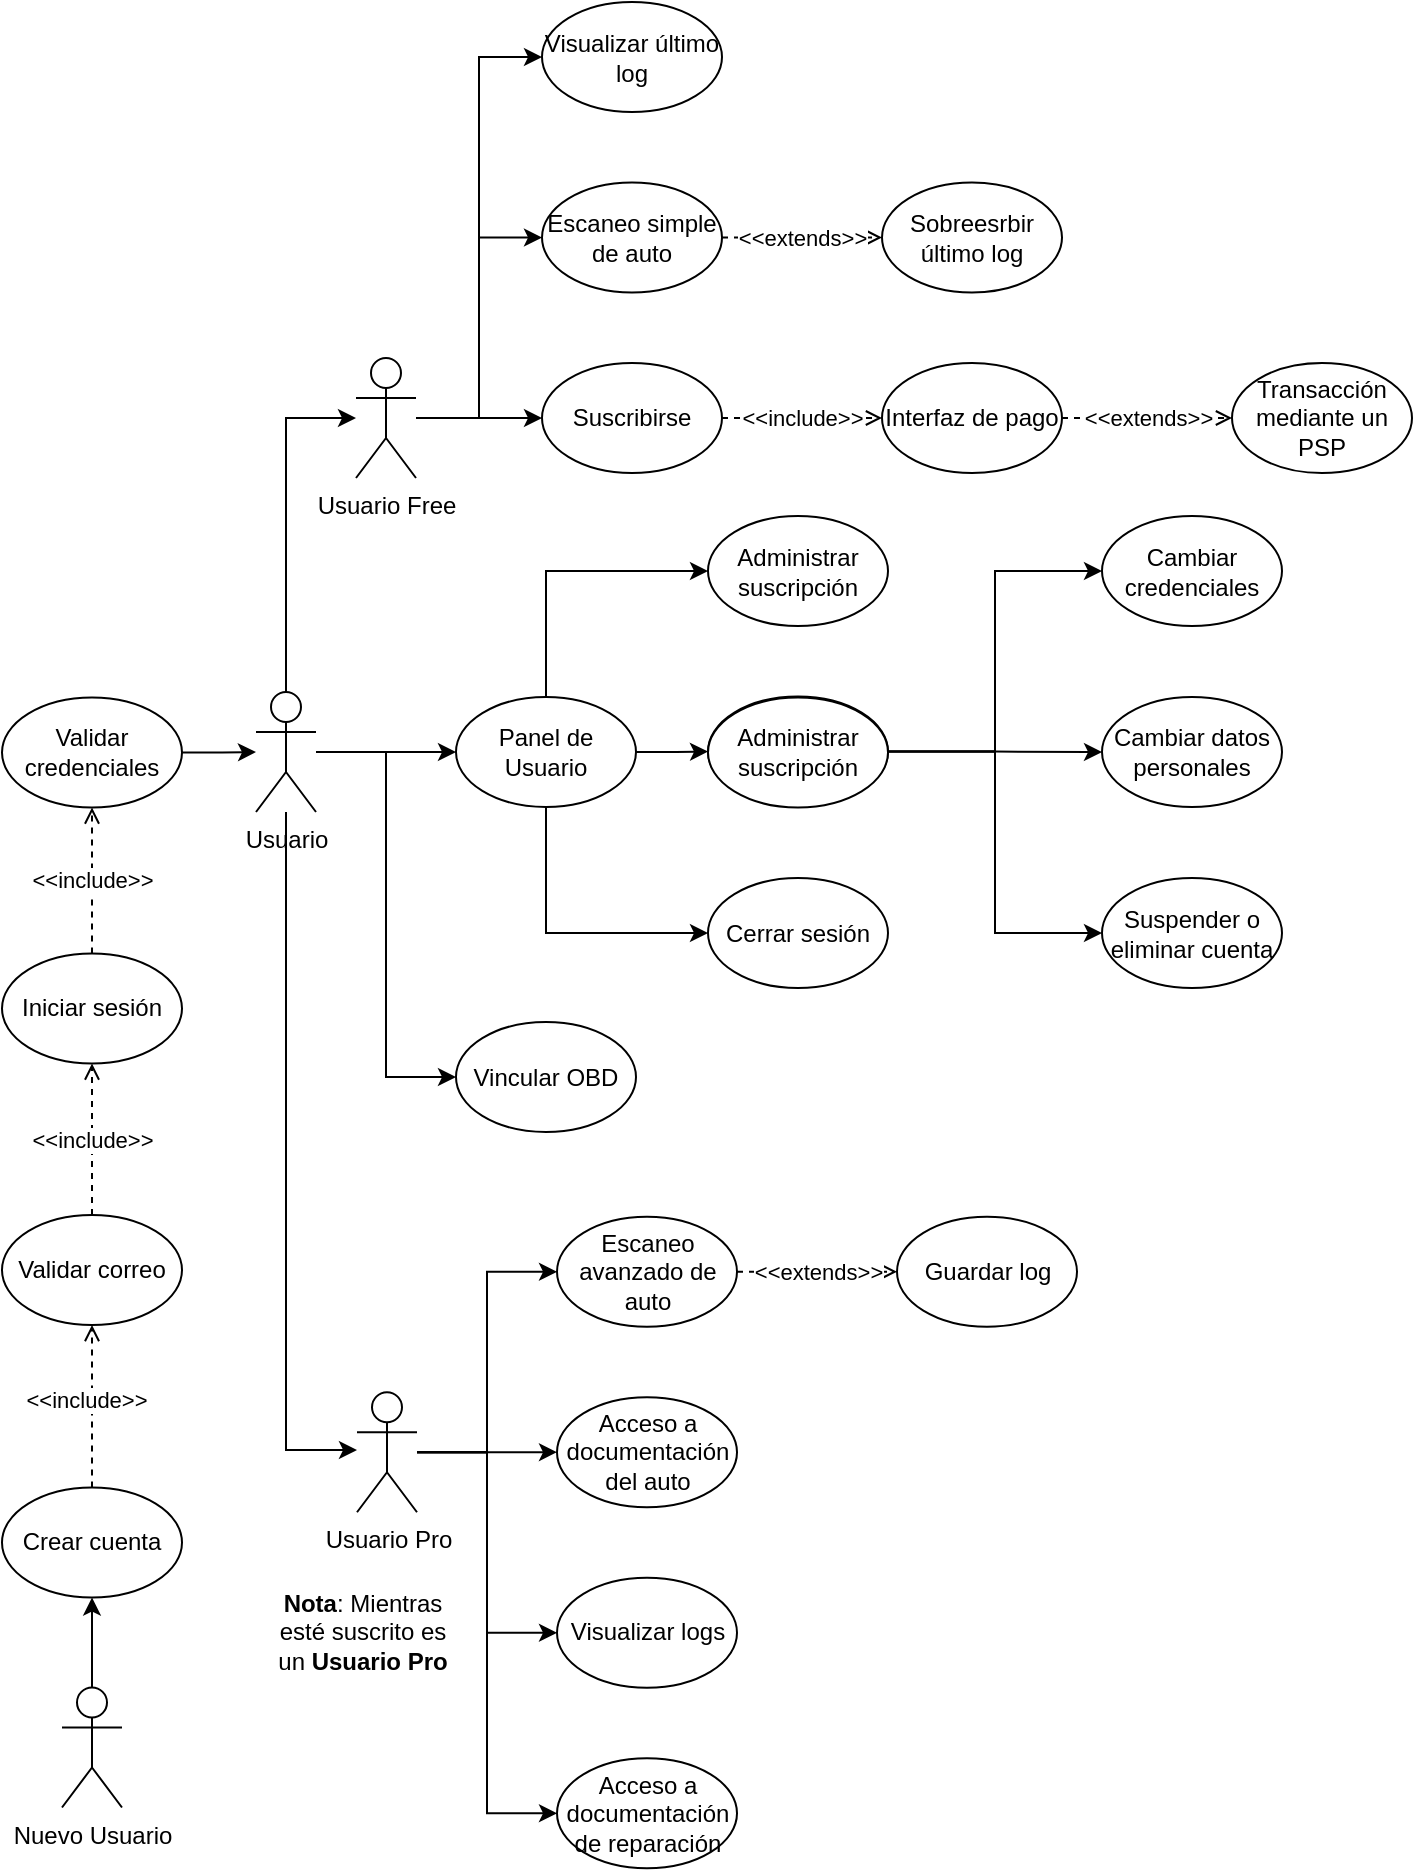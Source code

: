 <mxfile version="26.1.1">
  <diagram name="Página-1" id="Q3MQK9eLE-fshYRaL-MQ">
    <mxGraphModel dx="1687" dy="1039" grid="1" gridSize="10" guides="1" tooltips="1" connect="1" arrows="1" fold="1" page="1" pageScale="1" pageWidth="827" pageHeight="1169" math="0" shadow="0">
      <root>
        <mxCell id="Eu2buTDhop-BOXAHw6NF-0" />
        <mxCell id="Eu2buTDhop-BOXAHw6NF-1" parent="Eu2buTDhop-BOXAHw6NF-0" />
        <mxCell id="FxOBrhLwrqE8u3frzXRH-1" value="" style="edgeStyle=orthogonalEdgeStyle;rounded=0;orthogonalLoop=1;jettySize=auto;html=1;" edge="1" parent="Eu2buTDhop-BOXAHw6NF-1" source="0c--Cq4GU_85b215walp-0" target="0c--Cq4GU_85b215walp-5">
          <mxGeometry relative="1" as="geometry" />
        </mxCell>
        <mxCell id="0c--Cq4GU_85b215walp-0" value="Nuevo Usuario" style="shape=umlActor;verticalLabelPosition=bottom;verticalAlign=top;html=1;outlineConnect=0;" parent="Eu2buTDhop-BOXAHw6NF-1" vertex="1">
          <mxGeometry x="91" y="960.75" width="30" height="60" as="geometry" />
        </mxCell>
        <mxCell id="PGBivgjFUVnGUzISr3lj-24" value="" style="edgeStyle=orthogonalEdgeStyle;rounded=0;orthogonalLoop=1;jettySize=auto;html=1;endArrow=open;endFill=0;dashed=1;" parent="Eu2buTDhop-BOXAHw6NF-1" source="0c--Cq4GU_85b215walp-5" target="PGBivgjFUVnGUzISr3lj-23" edge="1">
          <mxGeometry relative="1" as="geometry" />
        </mxCell>
        <mxCell id="Zx6hecj8KnLb3RLoXehq-21" value="&amp;lt;&amp;lt;include&amp;gt;&amp;gt;" style="edgeLabel;html=1;align=center;verticalAlign=middle;resizable=0;points=[];" parent="PGBivgjFUVnGUzISr3lj-24" vertex="1" connectable="0">
          <mxGeometry x="0.086" y="3" relative="1" as="geometry">
            <mxPoint as="offset" />
          </mxGeometry>
        </mxCell>
        <mxCell id="0c--Cq4GU_85b215walp-5" value="Crear cuenta" style="ellipse;whiteSpace=wrap;html=1;verticalAlign=middle;align=center;" parent="Eu2buTDhop-BOXAHw6NF-1" vertex="1">
          <mxGeometry x="61" y="860.75" width="90" height="55" as="geometry" />
        </mxCell>
        <mxCell id="PGBivgjFUVnGUzISr3lj-27" value="" style="edgeStyle=orthogonalEdgeStyle;rounded=0;orthogonalLoop=1;jettySize=auto;html=1;" parent="Eu2buTDhop-BOXAHw6NF-1" source="0c--Cq4GU_85b215walp-8" target="PGBivgjFUVnGUzISr3lj-26" edge="1">
          <mxGeometry relative="1" as="geometry" />
        </mxCell>
        <mxCell id="FOF1v3PpUxI2e4EAYbOa-0" style="edgeStyle=orthogonalEdgeStyle;rounded=0;orthogonalLoop=1;jettySize=auto;html=1;" edge="1" parent="Eu2buTDhop-BOXAHw6NF-1" source="0c--Cq4GU_85b215walp-8" target="OOl-vy_Rv231ugWlE8C7-25">
          <mxGeometry relative="1" as="geometry">
            <Array as="points">
              <mxPoint x="203" y="842" />
            </Array>
          </mxGeometry>
        </mxCell>
        <mxCell id="PZUz55KVWgFlduf5BW3K-3" style="edgeStyle=orthogonalEdgeStyle;rounded=0;orthogonalLoop=1;jettySize=auto;html=1;exitX=0.5;exitY=0;exitDx=0;exitDy=0;exitPerimeter=0;" edge="1" parent="Eu2buTDhop-BOXAHw6NF-1" source="0c--Cq4GU_85b215walp-8" target="PZUz55KVWgFlduf5BW3K-1">
          <mxGeometry relative="1" as="geometry">
            <Array as="points">
              <mxPoint x="203" y="326" />
            </Array>
          </mxGeometry>
        </mxCell>
        <mxCell id="PZUz55KVWgFlduf5BW3K-21" style="edgeStyle=orthogonalEdgeStyle;rounded=0;orthogonalLoop=1;jettySize=auto;html=1;entryX=0;entryY=0.5;entryDx=0;entryDy=0;" edge="1" parent="Eu2buTDhop-BOXAHw6NF-1" source="0c--Cq4GU_85b215walp-8" target="PZUz55KVWgFlduf5BW3K-20">
          <mxGeometry relative="1" as="geometry" />
        </mxCell>
        <mxCell id="0c--Cq4GU_85b215walp-8" value="Usuario" style="shape=umlActor;verticalLabelPosition=bottom;verticalAlign=top;html=1;outlineConnect=0;" parent="Eu2buTDhop-BOXAHw6NF-1" vertex="1">
          <mxGeometry x="188" y="463" width="30" height="60" as="geometry" />
        </mxCell>
        <mxCell id="FxOBrhLwrqE8u3frzXRH-4" value="&amp;lt;&amp;lt;include&amp;gt;&amp;gt;" style="edgeStyle=orthogonalEdgeStyle;rounded=0;orthogonalLoop=1;jettySize=auto;html=1;endArrow=open;endFill=0;dashed=1;" edge="1" parent="Eu2buTDhop-BOXAHw6NF-1" source="PGBivgjFUVnGUzISr3lj-23" target="FxOBrhLwrqE8u3frzXRH-3">
          <mxGeometry relative="1" as="geometry" />
        </mxCell>
        <mxCell id="PGBivgjFUVnGUzISr3lj-23" value="Validar correo" style="ellipse;whiteSpace=wrap;html=1;verticalAlign=middle;align=center;" parent="Eu2buTDhop-BOXAHw6NF-1" vertex="1">
          <mxGeometry x="61" y="724.5" width="90" height="55" as="geometry" />
        </mxCell>
        <mxCell id="FxOBrhLwrqE8u3frzXRH-19" style="edgeStyle=orthogonalEdgeStyle;rounded=0;orthogonalLoop=1;jettySize=auto;html=1;exitX=0.5;exitY=0;exitDx=0;exitDy=0;entryX=0;entryY=0.5;entryDx=0;entryDy=0;" edge="1" parent="Eu2buTDhop-BOXAHw6NF-1" source="PGBivgjFUVnGUzISr3lj-26" target="FxOBrhLwrqE8u3frzXRH-12">
          <mxGeometry relative="1" as="geometry" />
        </mxCell>
        <mxCell id="FxOBrhLwrqE8u3frzXRH-20" value="" style="edgeStyle=orthogonalEdgeStyle;rounded=0;orthogonalLoop=1;jettySize=auto;html=1;" edge="1" parent="Eu2buTDhop-BOXAHw6NF-1" source="PGBivgjFUVnGUzISr3lj-26" target="PGBivgjFUVnGUzISr3lj-28">
          <mxGeometry relative="1" as="geometry" />
        </mxCell>
        <mxCell id="OOl-vy_Rv231ugWlE8C7-12" style="edgeStyle=orthogonalEdgeStyle;rounded=0;orthogonalLoop=1;jettySize=auto;html=1;exitX=0.5;exitY=1;exitDx=0;exitDy=0;entryX=0;entryY=0.5;entryDx=0;entryDy=0;" edge="1" parent="Eu2buTDhop-BOXAHw6NF-1" source="PGBivgjFUVnGUzISr3lj-26" target="OOl-vy_Rv231ugWlE8C7-6">
          <mxGeometry relative="1" as="geometry" />
        </mxCell>
        <mxCell id="PGBivgjFUVnGUzISr3lj-26" value="Panel de Usuario" style="ellipse;whiteSpace=wrap;html=1;verticalAlign=middle;align=center;" parent="Eu2buTDhop-BOXAHw6NF-1" vertex="1">
          <mxGeometry x="288" y="465.5" width="90" height="55" as="geometry" />
        </mxCell>
        <mxCell id="FxOBrhLwrqE8u3frzXRH-29" style="edgeStyle=orthogonalEdgeStyle;rounded=0;orthogonalLoop=1;jettySize=auto;html=1;exitX=1;exitY=0.5;exitDx=0;exitDy=0;entryX=0;entryY=0.5;entryDx=0;entryDy=0;" edge="1" parent="Eu2buTDhop-BOXAHw6NF-1" source="PGBivgjFUVnGUzISr3lj-28" target="FxOBrhLwrqE8u3frzXRH-16">
          <mxGeometry relative="1" as="geometry" />
        </mxCell>
        <mxCell id="OOl-vy_Rv231ugWlE8C7-4" style="edgeStyle=orthogonalEdgeStyle;rounded=0;orthogonalLoop=1;jettySize=auto;html=1;exitX=1;exitY=0.5;exitDx=0;exitDy=0;entryX=0;entryY=0.5;entryDx=0;entryDy=0;" edge="1" parent="Eu2buTDhop-BOXAHw6NF-1" source="PGBivgjFUVnGUzISr3lj-28" target="FxOBrhLwrqE8u3frzXRH-18">
          <mxGeometry relative="1" as="geometry" />
        </mxCell>
        <mxCell id="OOl-vy_Rv231ugWlE8C7-5" style="edgeStyle=orthogonalEdgeStyle;rounded=0;orthogonalLoop=1;jettySize=auto;html=1;exitX=1;exitY=0.5;exitDx=0;exitDy=0;entryX=0;entryY=0.5;entryDx=0;entryDy=0;" edge="1" parent="Eu2buTDhop-BOXAHw6NF-1" source="PGBivgjFUVnGUzISr3lj-28" target="FxOBrhLwrqE8u3frzXRH-17">
          <mxGeometry relative="1" as="geometry" />
        </mxCell>
        <mxCell id="PGBivgjFUVnGUzISr3lj-28" value="Administrar cuenta" style="ellipse;whiteSpace=wrap;html=1;verticalAlign=middle;align=center;" parent="Eu2buTDhop-BOXAHw6NF-1" vertex="1">
          <mxGeometry x="414" y="465.25" width="90" height="55" as="geometry" />
        </mxCell>
        <mxCell id="FxOBrhLwrqE8u3frzXRH-6" value="&amp;lt;&amp;lt;include&amp;gt;&amp;gt;" style="edgeStyle=orthogonalEdgeStyle;rounded=0;orthogonalLoop=1;jettySize=auto;html=1;dashed=1;endArrow=open;endFill=0;" edge="1" parent="Eu2buTDhop-BOXAHw6NF-1" source="FxOBrhLwrqE8u3frzXRH-3" target="FxOBrhLwrqE8u3frzXRH-5">
          <mxGeometry relative="1" as="geometry" />
        </mxCell>
        <mxCell id="FxOBrhLwrqE8u3frzXRH-3" value="Iniciar sesión" style="ellipse;whiteSpace=wrap;html=1;verticalAlign=middle;align=center;" vertex="1" parent="Eu2buTDhop-BOXAHw6NF-1">
          <mxGeometry x="61" y="593.75" width="90" height="55" as="geometry" />
        </mxCell>
        <mxCell id="FxOBrhLwrqE8u3frzXRH-8" value="" style="edgeStyle=orthogonalEdgeStyle;rounded=0;orthogonalLoop=1;jettySize=auto;html=1;" edge="1" parent="Eu2buTDhop-BOXAHw6NF-1" source="FxOBrhLwrqE8u3frzXRH-5" target="0c--Cq4GU_85b215walp-8">
          <mxGeometry relative="1" as="geometry" />
        </mxCell>
        <mxCell id="FxOBrhLwrqE8u3frzXRH-5" value="Validar credenciales" style="ellipse;whiteSpace=wrap;html=1;verticalAlign=middle;align=center;" vertex="1" parent="Eu2buTDhop-BOXAHw6NF-1">
          <mxGeometry x="61" y="465.75" width="90" height="55" as="geometry" />
        </mxCell>
        <mxCell id="FxOBrhLwrqE8u3frzXRH-12" value="Administrar suscripción" style="ellipse;whiteSpace=wrap;html=1;verticalAlign=middle;align=center;" vertex="1" parent="Eu2buTDhop-BOXAHw6NF-1">
          <mxGeometry x="414" y="375" width="90" height="55" as="geometry" />
        </mxCell>
        <mxCell id="FxOBrhLwrqE8u3frzXRH-16" value="Cambiar datos personales" style="ellipse;whiteSpace=wrap;html=1;verticalAlign=middle;align=center;" vertex="1" parent="Eu2buTDhop-BOXAHw6NF-1">
          <mxGeometry x="611" y="465.5" width="90" height="55" as="geometry" />
        </mxCell>
        <mxCell id="FxOBrhLwrqE8u3frzXRH-17" value="Suspender o eliminar cuenta" style="ellipse;whiteSpace=wrap;html=1;verticalAlign=middle;align=center;" vertex="1" parent="Eu2buTDhop-BOXAHw6NF-1">
          <mxGeometry x="611" y="556" width="90" height="55" as="geometry" />
        </mxCell>
        <mxCell id="FxOBrhLwrqE8u3frzXRH-18" value="Cambiar credenciales" style="ellipse;whiteSpace=wrap;html=1;verticalAlign=middle;align=center;" vertex="1" parent="Eu2buTDhop-BOXAHw6NF-1">
          <mxGeometry x="611" y="375" width="90" height="55" as="geometry" />
        </mxCell>
        <mxCell id="OOl-vy_Rv231ugWlE8C7-6" value="Cerrar sesión" style="ellipse;whiteSpace=wrap;html=1;verticalAlign=middle;align=center;" vertex="1" parent="Eu2buTDhop-BOXAHw6NF-1">
          <mxGeometry x="414" y="556" width="90" height="55" as="geometry" />
        </mxCell>
        <mxCell id="zb8XC5cefl4lRcinkE6G-12" value="" style="edgeStyle=orthogonalEdgeStyle;rounded=0;orthogonalLoop=1;jettySize=auto;html=1;" edge="1" parent="Eu2buTDhop-BOXAHw6NF-1" source="OOl-vy_Rv231ugWlE8C7-25" target="zb8XC5cefl4lRcinkE6G-4">
          <mxGeometry relative="1" as="geometry">
            <Array as="points">
              <mxPoint x="328.5" y="842.88" />
              <mxPoint x="328.5" y="842.88" />
            </Array>
          </mxGeometry>
        </mxCell>
        <mxCell id="zb8XC5cefl4lRcinkE6G-13" style="edgeStyle=orthogonalEdgeStyle;rounded=0;orthogonalLoop=1;jettySize=auto;html=1;entryX=0;entryY=0.5;entryDx=0;entryDy=0;" edge="1" parent="Eu2buTDhop-BOXAHw6NF-1" source="OOl-vy_Rv231ugWlE8C7-25" target="PZUz55KVWgFlduf5BW3K-22">
          <mxGeometry relative="1" as="geometry" />
        </mxCell>
        <mxCell id="zb8XC5cefl4lRcinkE6G-14" style="edgeStyle=orthogonalEdgeStyle;rounded=0;orthogonalLoop=1;jettySize=auto;html=1;entryX=0;entryY=0.5;entryDx=0;entryDy=0;" edge="1" parent="Eu2buTDhop-BOXAHw6NF-1" source="OOl-vy_Rv231ugWlE8C7-25" target="zb8XC5cefl4lRcinkE6G-11">
          <mxGeometry relative="1" as="geometry" />
        </mxCell>
        <mxCell id="zb8XC5cefl4lRcinkE6G-15" style="edgeStyle=orthogonalEdgeStyle;rounded=0;orthogonalLoop=1;jettySize=auto;html=1;entryX=0;entryY=0.5;entryDx=0;entryDy=0;" edge="1" parent="Eu2buTDhop-BOXAHw6NF-1" source="OOl-vy_Rv231ugWlE8C7-25" target="zb8XC5cefl4lRcinkE6G-8">
          <mxGeometry relative="1" as="geometry" />
        </mxCell>
        <mxCell id="OOl-vy_Rv231ugWlE8C7-25" value="Usuario Pro" style="shape=umlActor;verticalLabelPosition=bottom;verticalAlign=top;html=1;outlineConnect=0;" vertex="1" parent="Eu2buTDhop-BOXAHw6NF-1">
          <mxGeometry x="238.5" y="813.13" width="30" height="60" as="geometry" />
        </mxCell>
        <mxCell id="PZUz55KVWgFlduf5BW3K-0" value="&lt;b&gt;Nota&lt;/b&gt;: Mientras esté suscrito es un &lt;b&gt;Usuario Pro&lt;/b&gt;" style="text;html=1;align=center;verticalAlign=middle;whiteSpace=wrap;rounded=0;" vertex="1" parent="Eu2buTDhop-BOXAHw6NF-1">
          <mxGeometry x="195" y="913.13" width="93" height="40.5" as="geometry" />
        </mxCell>
        <mxCell id="PZUz55KVWgFlduf5BW3K-9" style="edgeStyle=orthogonalEdgeStyle;rounded=0;orthogonalLoop=1;jettySize=auto;html=1;entryX=0;entryY=0.5;entryDx=0;entryDy=0;" edge="1" parent="Eu2buTDhop-BOXAHw6NF-1" source="PZUz55KVWgFlduf5BW3K-1" target="PZUz55KVWgFlduf5BW3K-5">
          <mxGeometry relative="1" as="geometry" />
        </mxCell>
        <mxCell id="PZUz55KVWgFlduf5BW3K-12" style="edgeStyle=orthogonalEdgeStyle;rounded=0;orthogonalLoop=1;jettySize=auto;html=1;entryX=0;entryY=0.5;entryDx=0;entryDy=0;" edge="1" parent="Eu2buTDhop-BOXAHw6NF-1" source="PZUz55KVWgFlduf5BW3K-1" target="PZUz55KVWgFlduf5BW3K-11">
          <mxGeometry relative="1" as="geometry" />
        </mxCell>
        <mxCell id="PZUz55KVWgFlduf5BW3K-19" style="edgeStyle=orthogonalEdgeStyle;rounded=0;orthogonalLoop=1;jettySize=auto;html=1;entryX=0;entryY=0.5;entryDx=0;entryDy=0;" edge="1" parent="Eu2buTDhop-BOXAHw6NF-1" source="PZUz55KVWgFlduf5BW3K-1" target="PZUz55KVWgFlduf5BW3K-18">
          <mxGeometry relative="1" as="geometry" />
        </mxCell>
        <mxCell id="PZUz55KVWgFlduf5BW3K-1" value="Usuario Free" style="shape=umlActor;verticalLabelPosition=bottom;verticalAlign=top;html=1;outlineConnect=0;" vertex="1" parent="Eu2buTDhop-BOXAHw6NF-1">
          <mxGeometry x="238" y="296" width="30" height="60" as="geometry" />
        </mxCell>
        <mxCell id="PZUz55KVWgFlduf5BW3K-4" value="&amp;lt;&amp;lt;include&amp;gt;&amp;gt;" style="edgeStyle=orthogonalEdgeStyle;rounded=0;orthogonalLoop=1;jettySize=auto;html=1;dashed=1;endArrow=open;endFill=0;" edge="1" parent="Eu2buTDhop-BOXAHw6NF-1" source="PZUz55KVWgFlduf5BW3K-5" target="PZUz55KVWgFlduf5BW3K-7">
          <mxGeometry relative="1" as="geometry" />
        </mxCell>
        <mxCell id="PZUz55KVWgFlduf5BW3K-5" value="Suscribirse" style="ellipse;whiteSpace=wrap;html=1;verticalAlign=middle;align=center;" vertex="1" parent="Eu2buTDhop-BOXAHw6NF-1">
          <mxGeometry x="331" y="298.5" width="90" height="55" as="geometry" />
        </mxCell>
        <mxCell id="PZUz55KVWgFlduf5BW3K-6" value="&amp;lt;&amp;lt;extends&amp;gt;&amp;gt;" style="edgeStyle=orthogonalEdgeStyle;rounded=0;orthogonalLoop=1;jettySize=auto;html=1;endArrow=open;endFill=0;dashed=1;" edge="1" parent="Eu2buTDhop-BOXAHw6NF-1" source="PZUz55KVWgFlduf5BW3K-7" target="PZUz55KVWgFlduf5BW3K-8">
          <mxGeometry relative="1" as="geometry" />
        </mxCell>
        <mxCell id="PZUz55KVWgFlduf5BW3K-7" value="Interfaz de pago" style="ellipse;whiteSpace=wrap;html=1;verticalAlign=middle;align=center;" vertex="1" parent="Eu2buTDhop-BOXAHw6NF-1">
          <mxGeometry x="501" y="298.5" width="90" height="55" as="geometry" />
        </mxCell>
        <mxCell id="PZUz55KVWgFlduf5BW3K-8" value="Transacción mediante un PSP" style="ellipse;whiteSpace=wrap;html=1;verticalAlign=middle;align=center;" vertex="1" parent="Eu2buTDhop-BOXAHw6NF-1">
          <mxGeometry x="676" y="298.5" width="90" height="55" as="geometry" />
        </mxCell>
        <mxCell id="zb8XC5cefl4lRcinkE6G-21" value="&amp;lt;&amp;lt;extends&amp;gt;&amp;gt;" style="edgeStyle=orthogonalEdgeStyle;rounded=0;orthogonalLoop=1;jettySize=auto;html=1;dashed=1;endArrow=open;endFill=0;" edge="1" parent="Eu2buTDhop-BOXAHw6NF-1" source="PZUz55KVWgFlduf5BW3K-11" target="zb8XC5cefl4lRcinkE6G-20">
          <mxGeometry relative="1" as="geometry" />
        </mxCell>
        <mxCell id="PZUz55KVWgFlduf5BW3K-11" value="Escaneo simple de auto" style="ellipse;whiteSpace=wrap;html=1;verticalAlign=middle;align=center;" vertex="1" parent="Eu2buTDhop-BOXAHw6NF-1">
          <mxGeometry x="331" y="208.25" width="90" height="55" as="geometry" />
        </mxCell>
        <mxCell id="PZUz55KVWgFlduf5BW3K-18" value="Visualizar último log" style="ellipse;whiteSpace=wrap;html=1;verticalAlign=middle;align=center;" vertex="1" parent="Eu2buTDhop-BOXAHw6NF-1">
          <mxGeometry x="331" y="118" width="90" height="55" as="geometry" />
        </mxCell>
        <mxCell id="PZUz55KVWgFlduf5BW3K-20" value="Vincular OBD" style="ellipse;whiteSpace=wrap;html=1;verticalAlign=middle;align=center;" vertex="1" parent="Eu2buTDhop-BOXAHw6NF-1">
          <mxGeometry x="288" y="628" width="90" height="55" as="geometry" />
        </mxCell>
        <mxCell id="zb8XC5cefl4lRcinkE6G-23" value="&amp;lt;&amp;lt;extends&amp;gt;&amp;gt;" style="edgeStyle=orthogonalEdgeStyle;rounded=0;orthogonalLoop=1;jettySize=auto;html=1;dashed=1;endArrow=open;endFill=0;" edge="1" parent="Eu2buTDhop-BOXAHw6NF-1" source="PZUz55KVWgFlduf5BW3K-22" target="zb8XC5cefl4lRcinkE6G-22">
          <mxGeometry relative="1" as="geometry" />
        </mxCell>
        <mxCell id="PZUz55KVWgFlduf5BW3K-22" value="Escaneo avanzado de auto" style="ellipse;whiteSpace=wrap;html=1;verticalAlign=middle;align=center;" vertex="1" parent="Eu2buTDhop-BOXAHw6NF-1">
          <mxGeometry x="338.5" y="725.38" width="90" height="55" as="geometry" />
        </mxCell>
        <mxCell id="zb8XC5cefl4lRcinkE6G-4" value="Acceso a documentación del auto" style="ellipse;whiteSpace=wrap;html=1;verticalAlign=middle;align=center;" vertex="1" parent="Eu2buTDhop-BOXAHw6NF-1">
          <mxGeometry x="338.5" y="815.63" width="90" height="55" as="geometry" />
        </mxCell>
        <mxCell id="zb8XC5cefl4lRcinkE6G-8" value="Visualizar logs" style="ellipse;whiteSpace=wrap;html=1;verticalAlign=middle;align=center;" vertex="1" parent="Eu2buTDhop-BOXAHw6NF-1">
          <mxGeometry x="338.5" y="905.88" width="90" height="55" as="geometry" />
        </mxCell>
        <mxCell id="zb8XC5cefl4lRcinkE6G-11" value="Acceso a documentación de reparación" style="ellipse;whiteSpace=wrap;html=1;verticalAlign=middle;align=center;" vertex="1" parent="Eu2buTDhop-BOXAHw6NF-1">
          <mxGeometry x="338.5" y="996.13" width="90" height="55" as="geometry" />
        </mxCell>
        <mxCell id="zb8XC5cefl4lRcinkE6G-19" value="Administrar suscripción" style="ellipse;whiteSpace=wrap;html=1;verticalAlign=middle;align=center;" vertex="1" parent="Eu2buTDhop-BOXAHw6NF-1">
          <mxGeometry x="414" y="465.75" width="90" height="55" as="geometry" />
        </mxCell>
        <mxCell id="zb8XC5cefl4lRcinkE6G-20" value="Sobreesrbir último log" style="ellipse;whiteSpace=wrap;html=1;verticalAlign=middle;align=center;" vertex="1" parent="Eu2buTDhop-BOXAHw6NF-1">
          <mxGeometry x="501" y="208.25" width="90" height="55" as="geometry" />
        </mxCell>
        <mxCell id="zb8XC5cefl4lRcinkE6G-22" value="Guardar log" style="ellipse;whiteSpace=wrap;html=1;verticalAlign=middle;align=center;" vertex="1" parent="Eu2buTDhop-BOXAHw6NF-1">
          <mxGeometry x="508.5" y="725.38" width="90" height="55" as="geometry" />
        </mxCell>
      </root>
    </mxGraphModel>
  </diagram>
</mxfile>
